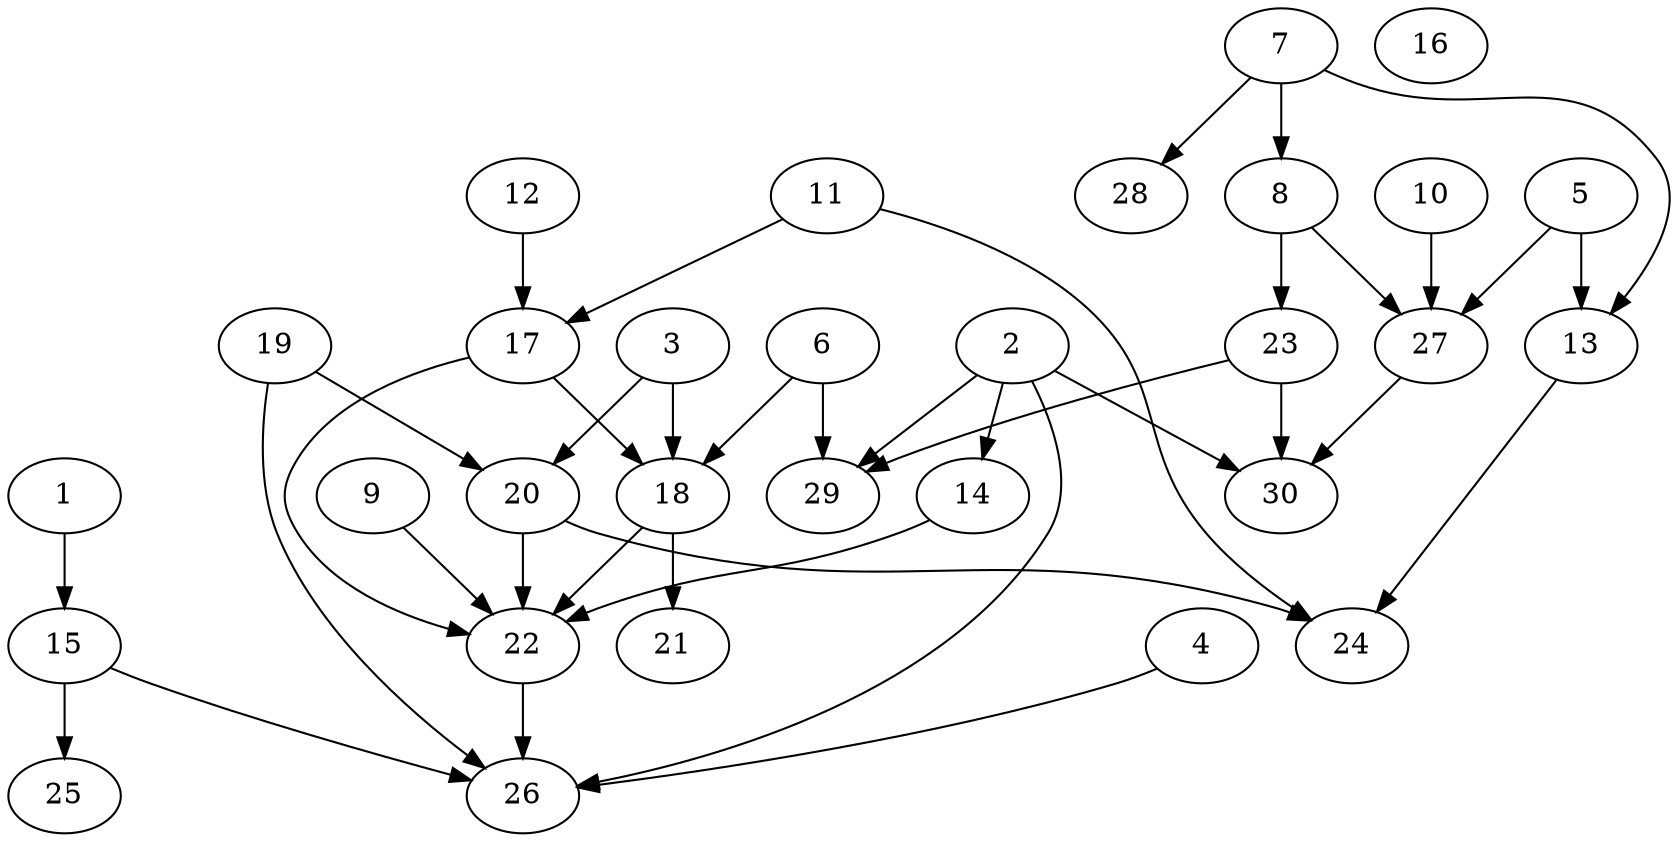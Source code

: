 digraph "custom_8p_gb_Random_Nodes_30_Density_1.27_CCR_1.00_WeightType_Random_schedule.gxl" {
	1	[Weight=3];
	2	[Weight=11];
	3	[Weight=7];
	4	[Weight=4];
	5	[Weight=3];
	6	[Weight=9];
	7	[Weight=8];
	8	[Weight=11];
	9	[Weight=5];
	10	[Weight=11];
	11	[Weight=12];
	12	[Weight=14];
	13	[Weight=5];
	14	[Weight=7];
	15	[Weight=4];
	16	[Weight=8];
	17	[Weight=14];
	18	[Weight=9];
	19	[Weight=12];
	20	[Weight=11];
	21	[Weight=4];
	22	[Weight=3];
	23	[Weight=14];
	24	[Weight=4];
	25	[Weight=5];
	26	[Weight=11];
	27	[Weight=5];
	28	[Weight=11];
	29	[Weight=8];
	30	[Weight=12];
	1 -> 15	[Weight=9];
	2 -> 14	[Weight=10];
	2 -> 26	[Weight=6];
	2 -> 29	[Weight=7];
	2 -> 30	[Weight=9];
	3 -> 18	[Weight=9];
	3 -> 20	[Weight=6];
	4 -> 26	[Weight=2];
	5 -> 13	[Weight=3];
	5 -> 27	[Weight=8];
	6 -> 18	[Weight=6];
	6 -> 29	[Weight=6];
	7 -> 8	[Weight=8];
	7 -> 13	[Weight=6];
	7 -> 28	[Weight=5];
	8 -> 23	[Weight=6];
	8 -> 27	[Weight=7];
	9 -> 22	[Weight=10];
	10 -> 27	[Weight=9];
	11 -> 17	[Weight=6];
	11 -> 24	[Weight=4];
	12 -> 17	[Weight=6];
	13 -> 24	[Weight=5];
	14 -> 22	[Weight=7];
	15 -> 25	[Weight=2];
	15 -> 26	[Weight=4];
	17 -> 18	[Weight=5];
	17 -> 22	[Weight=6];
	18 -> 21	[Weight=7];
	18 -> 22	[Weight=7];
	19 -> 20	[Weight=9];
	19 -> 26	[Weight=5];
	20 -> 22	[Weight=6];
	20 -> 24	[Weight=4];
	22 -> 26	[Weight=10];
	23 -> 29	[Weight=9];
	23 -> 30	[Weight=2];
	27 -> 30	[Weight=9];
}
